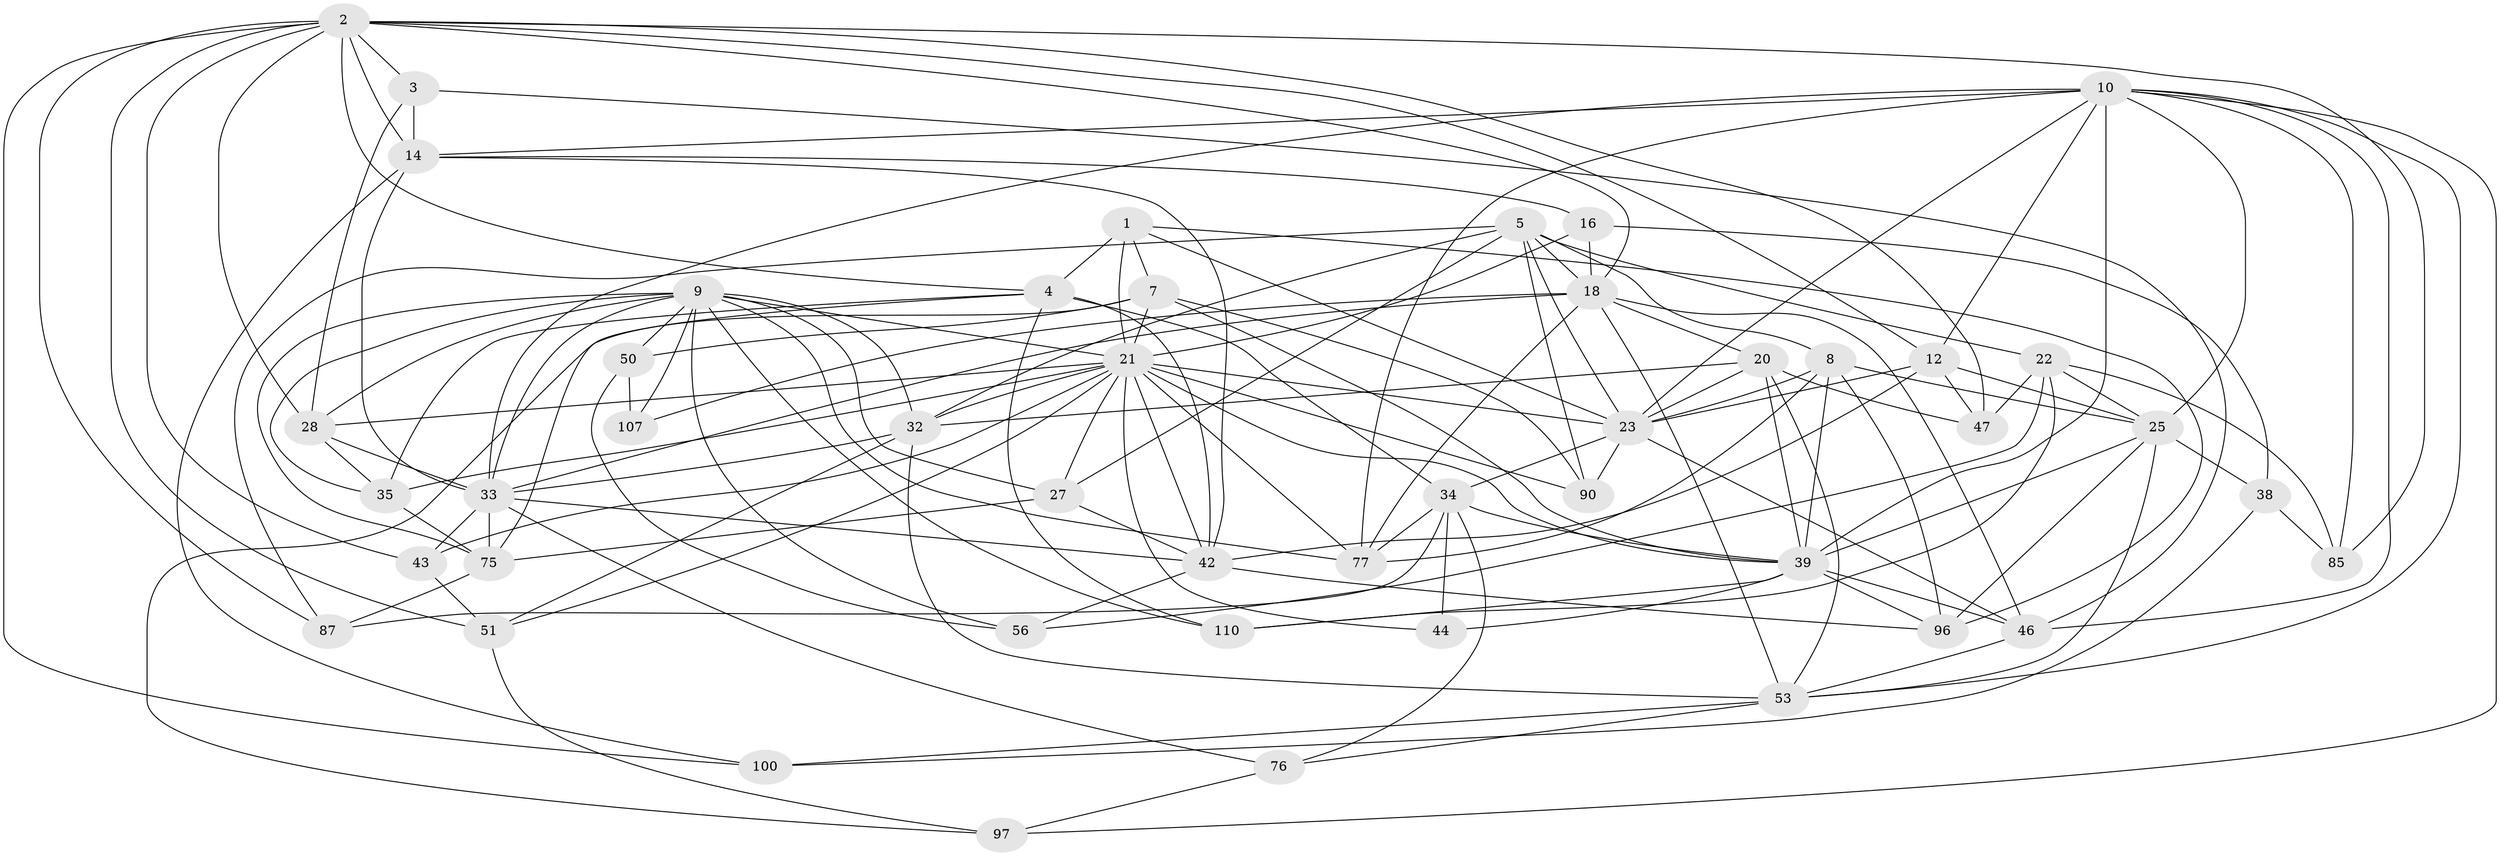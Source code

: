 // original degree distribution, {4: 1.0}
// Generated by graph-tools (version 1.1) at 2025/20/03/04/25 18:20:51]
// undirected, 46 vertices, 146 edges
graph export_dot {
graph [start="1"]
  node [color=gray90,style=filled];
  1 [super="+113+114"];
  2 [super="+67+24+45"];
  3;
  4 [super="+6+13"];
  5 [super="+64+30"];
  7 [super="+17"];
  8 [super="+73"];
  9 [super="+80+102+59"];
  10 [super="+41+11"];
  12 [super="+68+86"];
  14 [super="+104+15"];
  16;
  18 [super="+63+89"];
  20 [super="+61"];
  21 [super="+40+29+111+26"];
  22 [super="+60"];
  23 [super="+79+92+88"];
  25 [super="+49"];
  27 [super="+31"];
  28 [super="+71"];
  32 [super="+108+48"];
  33 [super="+65+83+72"];
  34 [super="+99+69+84"];
  35 [super="+52"];
  38;
  39 [super="+55"];
  42 [super="+54+101+57"];
  43;
  44;
  46 [super="+106"];
  47;
  50;
  51 [super="+82"];
  53 [super="+95"];
  56;
  75 [super="+81+98"];
  76;
  77 [super="+93"];
  85;
  87;
  90;
  96 [super="+112"];
  97;
  100;
  107;
  110;
  1 -- 96;
  1 -- 4 [weight=3];
  1 -- 21;
  1 -- 7;
  1 -- 23 [weight=2];
  2 -- 12;
  2 -- 3;
  2 -- 4 [weight=2];
  2 -- 18;
  2 -- 87;
  2 -- 43;
  2 -- 51;
  2 -- 14 [weight=2];
  2 -- 100;
  2 -- 85;
  2 -- 28;
  2 -- 47;
  3 -- 28;
  3 -- 14;
  3 -- 46;
  4 -- 75;
  4 -- 35;
  4 -- 110;
  4 -- 34;
  4 -- 42;
  5 -- 87;
  5 -- 22;
  5 -- 8;
  5 -- 90;
  5 -- 23;
  5 -- 32;
  5 -- 18;
  5 -- 27;
  7 -- 50;
  7 -- 97;
  7 -- 90;
  7 -- 39;
  7 -- 21;
  8 -- 96;
  8 -- 23;
  8 -- 39;
  8 -- 25;
  8 -- 77;
  9 -- 107;
  9 -- 50;
  9 -- 21;
  9 -- 56;
  9 -- 110;
  9 -- 32;
  9 -- 33;
  9 -- 35;
  9 -- 27;
  9 -- 28;
  9 -- 75;
  9 -- 77;
  10 -- 46;
  10 -- 97;
  10 -- 39 [weight=2];
  10 -- 23;
  10 -- 14;
  10 -- 33;
  10 -- 12;
  10 -- 77;
  10 -- 85;
  10 -- 25;
  10 -- 53;
  12 -- 47;
  12 -- 23;
  12 -- 42;
  12 -- 25;
  14 -- 100;
  14 -- 16;
  14 -- 33;
  14 -- 42;
  16 -- 38;
  16 -- 21;
  16 -- 18;
  18 -- 107 [weight=2];
  18 -- 33;
  18 -- 20;
  18 -- 77;
  18 -- 46;
  18 -- 53;
  20 -- 47;
  20 -- 32;
  20 -- 53;
  20 -- 39;
  20 -- 23;
  21 -- 42 [weight=2];
  21 -- 43;
  21 -- 23 [weight=2];
  21 -- 90;
  21 -- 35;
  21 -- 39;
  21 -- 51;
  21 -- 28;
  21 -- 44;
  21 -- 32;
  21 -- 27;
  21 -- 77;
  22 -- 56;
  22 -- 110;
  22 -- 47;
  22 -- 25;
  22 -- 85;
  23 -- 46;
  23 -- 90;
  23 -- 34;
  25 -- 96;
  25 -- 38;
  25 -- 39;
  25 -- 53;
  27 -- 42;
  27 -- 75 [weight=2];
  28 -- 33;
  28 -- 35;
  32 -- 51 [weight=2];
  32 -- 33;
  32 -- 53;
  33 -- 43;
  33 -- 76;
  33 -- 42;
  33 -- 75;
  34 -- 76;
  34 -- 44 [weight=2];
  34 -- 39;
  34 -- 77;
  34 -- 87;
  35 -- 75 [weight=2];
  38 -- 85;
  38 -- 100;
  39 -- 46;
  39 -- 96;
  39 -- 44;
  39 -- 110;
  42 -- 96 [weight=2];
  42 -- 56;
  43 -- 51;
  46 -- 53;
  50 -- 56;
  50 -- 107;
  51 -- 97;
  53 -- 76;
  53 -- 100;
  75 -- 87;
  76 -- 97;
}
